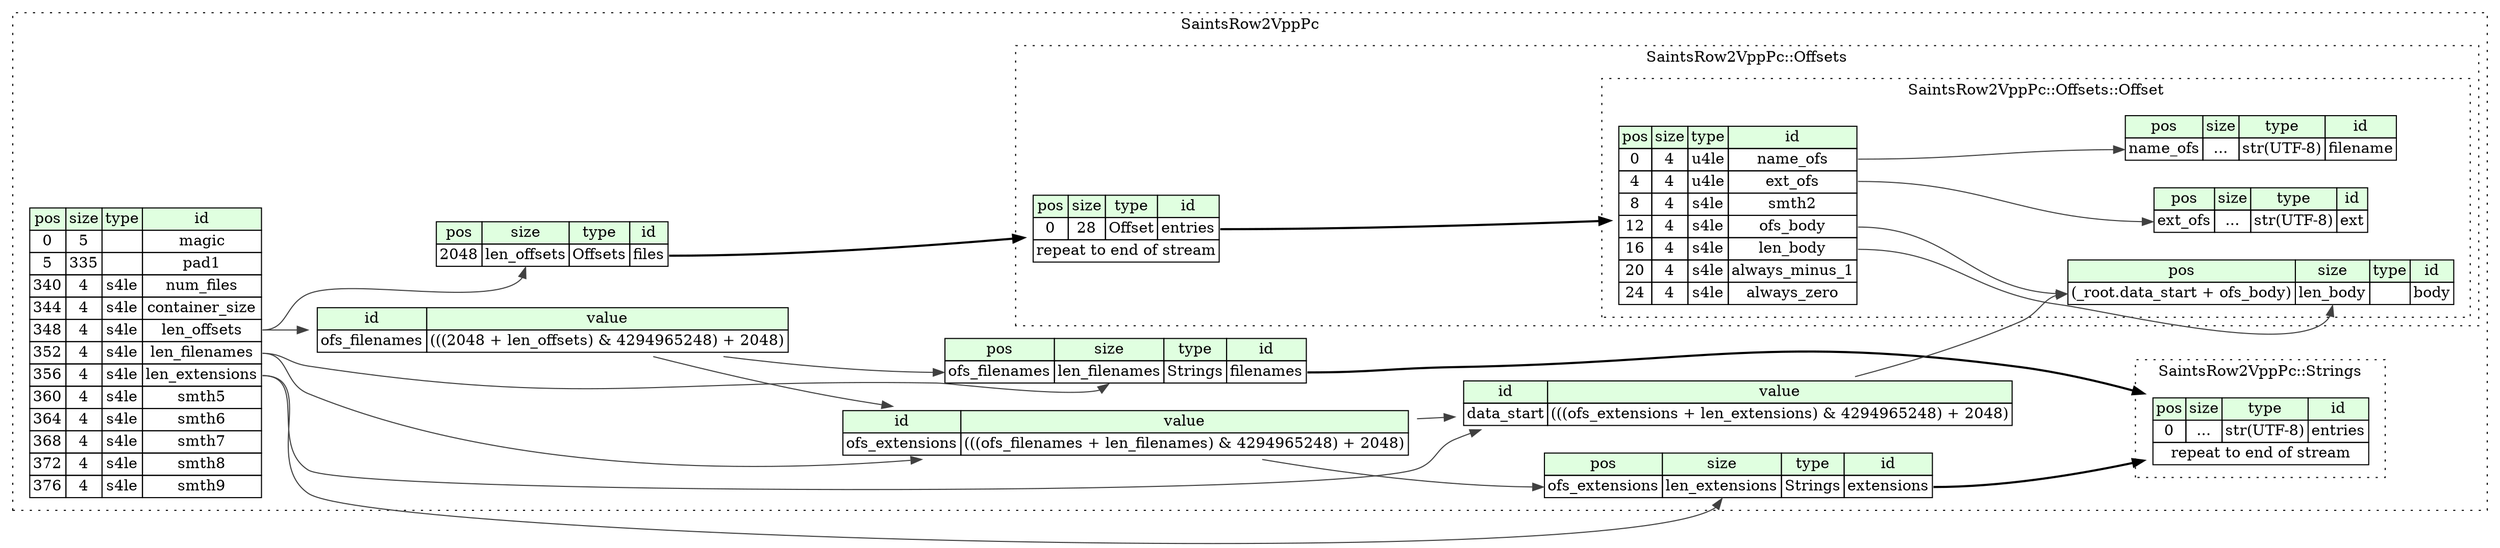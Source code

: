 digraph {
	rankdir=LR;
	node [shape=plaintext];
	subgraph cluster__saints_row_2_vpp_pc {
		label="SaintsRow2VppPc";
		graph[style=dotted];

		saints_row_2_vpp_pc__seq [label=<<TABLE BORDER="0" CELLBORDER="1" CELLSPACING="0">
			<TR><TD BGCOLOR="#E0FFE0">pos</TD><TD BGCOLOR="#E0FFE0">size</TD><TD BGCOLOR="#E0FFE0">type</TD><TD BGCOLOR="#E0FFE0">id</TD></TR>
			<TR><TD PORT="magic_pos">0</TD><TD PORT="magic_size">5</TD><TD></TD><TD PORT="magic_type">magic</TD></TR>
			<TR><TD PORT="pad1_pos">5</TD><TD PORT="pad1_size">335</TD><TD></TD><TD PORT="pad1_type">pad1</TD></TR>
			<TR><TD PORT="num_files_pos">340</TD><TD PORT="num_files_size">4</TD><TD>s4le</TD><TD PORT="num_files_type">num_files</TD></TR>
			<TR><TD PORT="container_size_pos">344</TD><TD PORT="container_size_size">4</TD><TD>s4le</TD><TD PORT="container_size_type">container_size</TD></TR>
			<TR><TD PORT="len_offsets_pos">348</TD><TD PORT="len_offsets_size">4</TD><TD>s4le</TD><TD PORT="len_offsets_type">len_offsets</TD></TR>
			<TR><TD PORT="len_filenames_pos">352</TD><TD PORT="len_filenames_size">4</TD><TD>s4le</TD><TD PORT="len_filenames_type">len_filenames</TD></TR>
			<TR><TD PORT="len_extensions_pos">356</TD><TD PORT="len_extensions_size">4</TD><TD>s4le</TD><TD PORT="len_extensions_type">len_extensions</TD></TR>
			<TR><TD PORT="smth5_pos">360</TD><TD PORT="smth5_size">4</TD><TD>s4le</TD><TD PORT="smth5_type">smth5</TD></TR>
			<TR><TD PORT="smth6_pos">364</TD><TD PORT="smth6_size">4</TD><TD>s4le</TD><TD PORT="smth6_type">smth6</TD></TR>
			<TR><TD PORT="smth7_pos">368</TD><TD PORT="smth7_size">4</TD><TD>s4le</TD><TD PORT="smth7_type">smth7</TD></TR>
			<TR><TD PORT="smth8_pos">372</TD><TD PORT="smth8_size">4</TD><TD>s4le</TD><TD PORT="smth8_type">smth8</TD></TR>
			<TR><TD PORT="smth9_pos">376</TD><TD PORT="smth9_size">4</TD><TD>s4le</TD><TD PORT="smth9_type">smth9</TD></TR>
		</TABLE>>];
		saints_row_2_vpp_pc__inst__filenames [label=<<TABLE BORDER="0" CELLBORDER="1" CELLSPACING="0">
			<TR><TD BGCOLOR="#E0FFE0">pos</TD><TD BGCOLOR="#E0FFE0">size</TD><TD BGCOLOR="#E0FFE0">type</TD><TD BGCOLOR="#E0FFE0">id</TD></TR>
			<TR><TD PORT="filenames_pos">ofs_filenames</TD><TD PORT="filenames_size">len_filenames</TD><TD>Strings</TD><TD PORT="filenames_type">filenames</TD></TR>
		</TABLE>>];
		saints_row_2_vpp_pc__inst__ofs_extensions [label=<<TABLE BORDER="0" CELLBORDER="1" CELLSPACING="0">
			<TR><TD BGCOLOR="#E0FFE0">id</TD><TD BGCOLOR="#E0FFE0">value</TD></TR>
			<TR><TD>ofs_extensions</TD><TD>(((ofs_filenames + len_filenames) &amp; 4294965248) + 2048)</TD></TR>
		</TABLE>>];
		saints_row_2_vpp_pc__inst__files [label=<<TABLE BORDER="0" CELLBORDER="1" CELLSPACING="0">
			<TR><TD BGCOLOR="#E0FFE0">pos</TD><TD BGCOLOR="#E0FFE0">size</TD><TD BGCOLOR="#E0FFE0">type</TD><TD BGCOLOR="#E0FFE0">id</TD></TR>
			<TR><TD PORT="files_pos">2048</TD><TD PORT="files_size">len_offsets</TD><TD>Offsets</TD><TD PORT="files_type">files</TD></TR>
		</TABLE>>];
		saints_row_2_vpp_pc__inst__data_start [label=<<TABLE BORDER="0" CELLBORDER="1" CELLSPACING="0">
			<TR><TD BGCOLOR="#E0FFE0">id</TD><TD BGCOLOR="#E0FFE0">value</TD></TR>
			<TR><TD>data_start</TD><TD>(((ofs_extensions + len_extensions) &amp; 4294965248) + 2048)</TD></TR>
		</TABLE>>];
		saints_row_2_vpp_pc__inst__extensions [label=<<TABLE BORDER="0" CELLBORDER="1" CELLSPACING="0">
			<TR><TD BGCOLOR="#E0FFE0">pos</TD><TD BGCOLOR="#E0FFE0">size</TD><TD BGCOLOR="#E0FFE0">type</TD><TD BGCOLOR="#E0FFE0">id</TD></TR>
			<TR><TD PORT="extensions_pos">ofs_extensions</TD><TD PORT="extensions_size">len_extensions</TD><TD>Strings</TD><TD PORT="extensions_type">extensions</TD></TR>
		</TABLE>>];
		saints_row_2_vpp_pc__inst__ofs_filenames [label=<<TABLE BORDER="0" CELLBORDER="1" CELLSPACING="0">
			<TR><TD BGCOLOR="#E0FFE0">id</TD><TD BGCOLOR="#E0FFE0">value</TD></TR>
			<TR><TD>ofs_filenames</TD><TD>(((2048 + len_offsets) &amp; 4294965248) + 2048)</TD></TR>
		</TABLE>>];
		subgraph cluster__offsets {
			label="SaintsRow2VppPc::Offsets";
			graph[style=dotted];

			offsets__seq [label=<<TABLE BORDER="0" CELLBORDER="1" CELLSPACING="0">
				<TR><TD BGCOLOR="#E0FFE0">pos</TD><TD BGCOLOR="#E0FFE0">size</TD><TD BGCOLOR="#E0FFE0">type</TD><TD BGCOLOR="#E0FFE0">id</TD></TR>
				<TR><TD PORT="entries_pos">0</TD><TD PORT="entries_size">28</TD><TD>Offset</TD><TD PORT="entries_type">entries</TD></TR>
				<TR><TD COLSPAN="4" PORT="entries__repeat">repeat to end of stream</TD></TR>
			</TABLE>>];
			subgraph cluster__offset {
				label="SaintsRow2VppPc::Offsets::Offset";
				graph[style=dotted];

				offset__seq [label=<<TABLE BORDER="0" CELLBORDER="1" CELLSPACING="0">
					<TR><TD BGCOLOR="#E0FFE0">pos</TD><TD BGCOLOR="#E0FFE0">size</TD><TD BGCOLOR="#E0FFE0">type</TD><TD BGCOLOR="#E0FFE0">id</TD></TR>
					<TR><TD PORT="name_ofs_pos">0</TD><TD PORT="name_ofs_size">4</TD><TD>u4le</TD><TD PORT="name_ofs_type">name_ofs</TD></TR>
					<TR><TD PORT="ext_ofs_pos">4</TD><TD PORT="ext_ofs_size">4</TD><TD>u4le</TD><TD PORT="ext_ofs_type">ext_ofs</TD></TR>
					<TR><TD PORT="smth2_pos">8</TD><TD PORT="smth2_size">4</TD><TD>s4le</TD><TD PORT="smth2_type">smth2</TD></TR>
					<TR><TD PORT="ofs_body_pos">12</TD><TD PORT="ofs_body_size">4</TD><TD>s4le</TD><TD PORT="ofs_body_type">ofs_body</TD></TR>
					<TR><TD PORT="len_body_pos">16</TD><TD PORT="len_body_size">4</TD><TD>s4le</TD><TD PORT="len_body_type">len_body</TD></TR>
					<TR><TD PORT="always_minus_1_pos">20</TD><TD PORT="always_minus_1_size">4</TD><TD>s4le</TD><TD PORT="always_minus_1_type">always_minus_1</TD></TR>
					<TR><TD PORT="always_zero_pos">24</TD><TD PORT="always_zero_size">4</TD><TD>s4le</TD><TD PORT="always_zero_type">always_zero</TD></TR>
				</TABLE>>];
				offset__inst__filename [label=<<TABLE BORDER="0" CELLBORDER="1" CELLSPACING="0">
					<TR><TD BGCOLOR="#E0FFE0">pos</TD><TD BGCOLOR="#E0FFE0">size</TD><TD BGCOLOR="#E0FFE0">type</TD><TD BGCOLOR="#E0FFE0">id</TD></TR>
					<TR><TD PORT="filename_pos">name_ofs</TD><TD PORT="filename_size">...</TD><TD>str(UTF-8)</TD><TD PORT="filename_type">filename</TD></TR>
				</TABLE>>];
				offset__inst__ext [label=<<TABLE BORDER="0" CELLBORDER="1" CELLSPACING="0">
					<TR><TD BGCOLOR="#E0FFE0">pos</TD><TD BGCOLOR="#E0FFE0">size</TD><TD BGCOLOR="#E0FFE0">type</TD><TD BGCOLOR="#E0FFE0">id</TD></TR>
					<TR><TD PORT="ext_pos">ext_ofs</TD><TD PORT="ext_size">...</TD><TD>str(UTF-8)</TD><TD PORT="ext_type">ext</TD></TR>
				</TABLE>>];
				offset__inst__body [label=<<TABLE BORDER="0" CELLBORDER="1" CELLSPACING="0">
					<TR><TD BGCOLOR="#E0FFE0">pos</TD><TD BGCOLOR="#E0FFE0">size</TD><TD BGCOLOR="#E0FFE0">type</TD><TD BGCOLOR="#E0FFE0">id</TD></TR>
					<TR><TD PORT="body_pos">(_root.data_start + ofs_body)</TD><TD PORT="body_size">len_body</TD><TD></TD><TD PORT="body_type">body</TD></TR>
				</TABLE>>];
			}
		}
		subgraph cluster__strings {
			label="SaintsRow2VppPc::Strings";
			graph[style=dotted];

			strings__seq [label=<<TABLE BORDER="0" CELLBORDER="1" CELLSPACING="0">
				<TR><TD BGCOLOR="#E0FFE0">pos</TD><TD BGCOLOR="#E0FFE0">size</TD><TD BGCOLOR="#E0FFE0">type</TD><TD BGCOLOR="#E0FFE0">id</TD></TR>
				<TR><TD PORT="entries_pos">0</TD><TD PORT="entries_size">...</TD><TD>str(UTF-8)</TD><TD PORT="entries_type">entries</TD></TR>
				<TR><TD COLSPAN="4" PORT="entries__repeat">repeat to end of stream</TD></TR>
			</TABLE>>];
		}
	}
	saints_row_2_vpp_pc__inst__ofs_filenames:ofs_filenames_type -> saints_row_2_vpp_pc__inst__filenames:filenames_pos [color="#404040"];
	saints_row_2_vpp_pc__seq:len_filenames_type -> saints_row_2_vpp_pc__inst__filenames:filenames_size [color="#404040"];
	saints_row_2_vpp_pc__inst__filenames:filenames_type -> strings__seq [style=bold];
	saints_row_2_vpp_pc__inst__ofs_filenames:ofs_filenames_type -> saints_row_2_vpp_pc__inst__ofs_extensions [color="#404040"];
	saints_row_2_vpp_pc__seq:len_filenames_type -> saints_row_2_vpp_pc__inst__ofs_extensions [color="#404040"];
	saints_row_2_vpp_pc__seq:len_offsets_type -> saints_row_2_vpp_pc__inst__files:files_size [color="#404040"];
	saints_row_2_vpp_pc__inst__files:files_type -> offsets__seq [style=bold];
	saints_row_2_vpp_pc__inst__ofs_extensions:ofs_extensions_type -> saints_row_2_vpp_pc__inst__data_start [color="#404040"];
	saints_row_2_vpp_pc__seq:len_extensions_type -> saints_row_2_vpp_pc__inst__data_start [color="#404040"];
	saints_row_2_vpp_pc__inst__ofs_extensions:ofs_extensions_type -> saints_row_2_vpp_pc__inst__extensions:extensions_pos [color="#404040"];
	saints_row_2_vpp_pc__seq:len_extensions_type -> saints_row_2_vpp_pc__inst__extensions:extensions_size [color="#404040"];
	saints_row_2_vpp_pc__inst__extensions:extensions_type -> strings__seq [style=bold];
	saints_row_2_vpp_pc__seq:len_offsets_type -> saints_row_2_vpp_pc__inst__ofs_filenames [color="#404040"];
	offsets__seq:entries_type -> offset__seq [style=bold];
	offset__seq:name_ofs_type -> offset__inst__filename:filename_pos [color="#404040"];
	offset__seq:ext_ofs_type -> offset__inst__ext:ext_pos [color="#404040"];
	saints_row_2_vpp_pc__inst__data_start:data_start_type -> offset__inst__body:body_pos [color="#404040"];
	offset__seq:ofs_body_type -> offset__inst__body:body_pos [color="#404040"];
	offset__seq:len_body_type -> offset__inst__body:body_size [color="#404040"];
}
